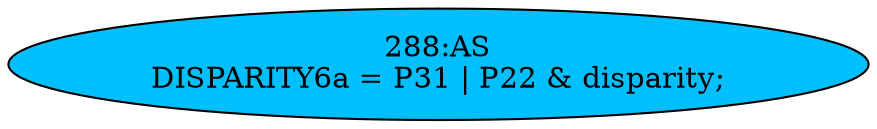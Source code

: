 strict digraph "" {
	node [label="\N"];
	"288:AS"	 [ast="<pyverilog.vparser.ast.Assign object at 0x7f14ada2a510>",
		def_var="['DISPARITY6a']",
		fillcolor=deepskyblue,
		label="288:AS
DISPARITY6a = P31 | P22 & disparity;",
		statements="[]",
		style=filled,
		typ=Assign,
		use_var="['P31', 'P22', 'disparity']"];
}

